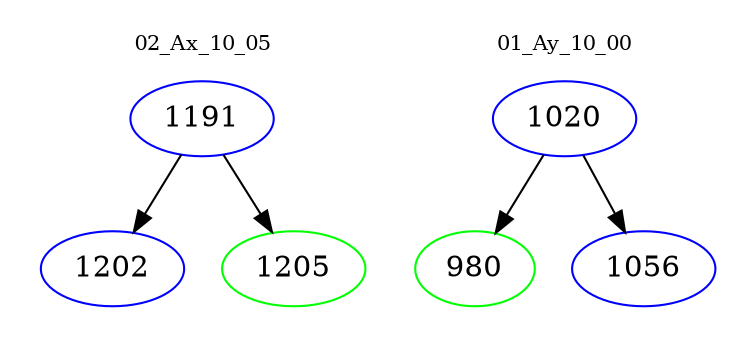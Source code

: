 digraph{
subgraph cluster_0 {
color = white
label = "02_Ax_10_05";
fontsize=10;
T0_1191 [label="1191", color="blue"]
T0_1191 -> T0_1202 [color="black"]
T0_1202 [label="1202", color="blue"]
T0_1191 -> T0_1205 [color="black"]
T0_1205 [label="1205", color="green"]
}
subgraph cluster_1 {
color = white
label = "01_Ay_10_00";
fontsize=10;
T1_1020 [label="1020", color="blue"]
T1_1020 -> T1_980 [color="black"]
T1_980 [label="980", color="green"]
T1_1020 -> T1_1056 [color="black"]
T1_1056 [label="1056", color="blue"]
}
}

